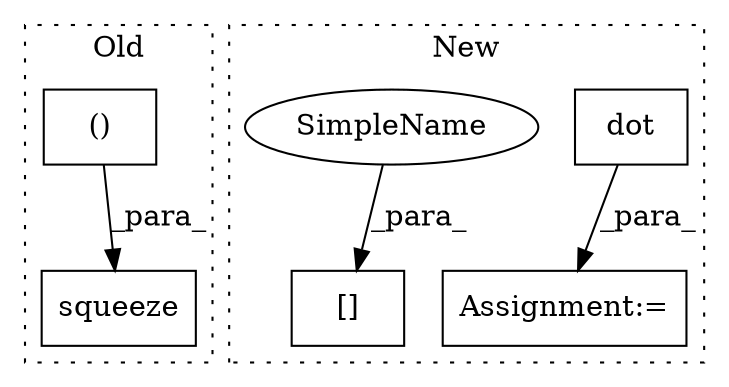 digraph G {
subgraph cluster0 {
1 [label="squeeze" a="32" s="3585,3618" l="8,1" shape="box"];
4 [label="()" a="106" s="3500" l="29" shape="box"];
label = "Old";
style="dotted";
}
subgraph cluster1 {
2 [label="dot" a="32" s="3935,3983" l="4,1" shape="box"];
3 [label="Assignment:=" a="7" s="3927" l="1" shape="box"];
5 [label="[]" a="2" s="3876,3891" l="14,1" shape="box"];
6 [label="SimpleName" a="42" s="3890" l="1" shape="ellipse"];
label = "New";
style="dotted";
}
2 -> 3 [label="_para_"];
4 -> 1 [label="_para_"];
6 -> 5 [label="_para_"];
}